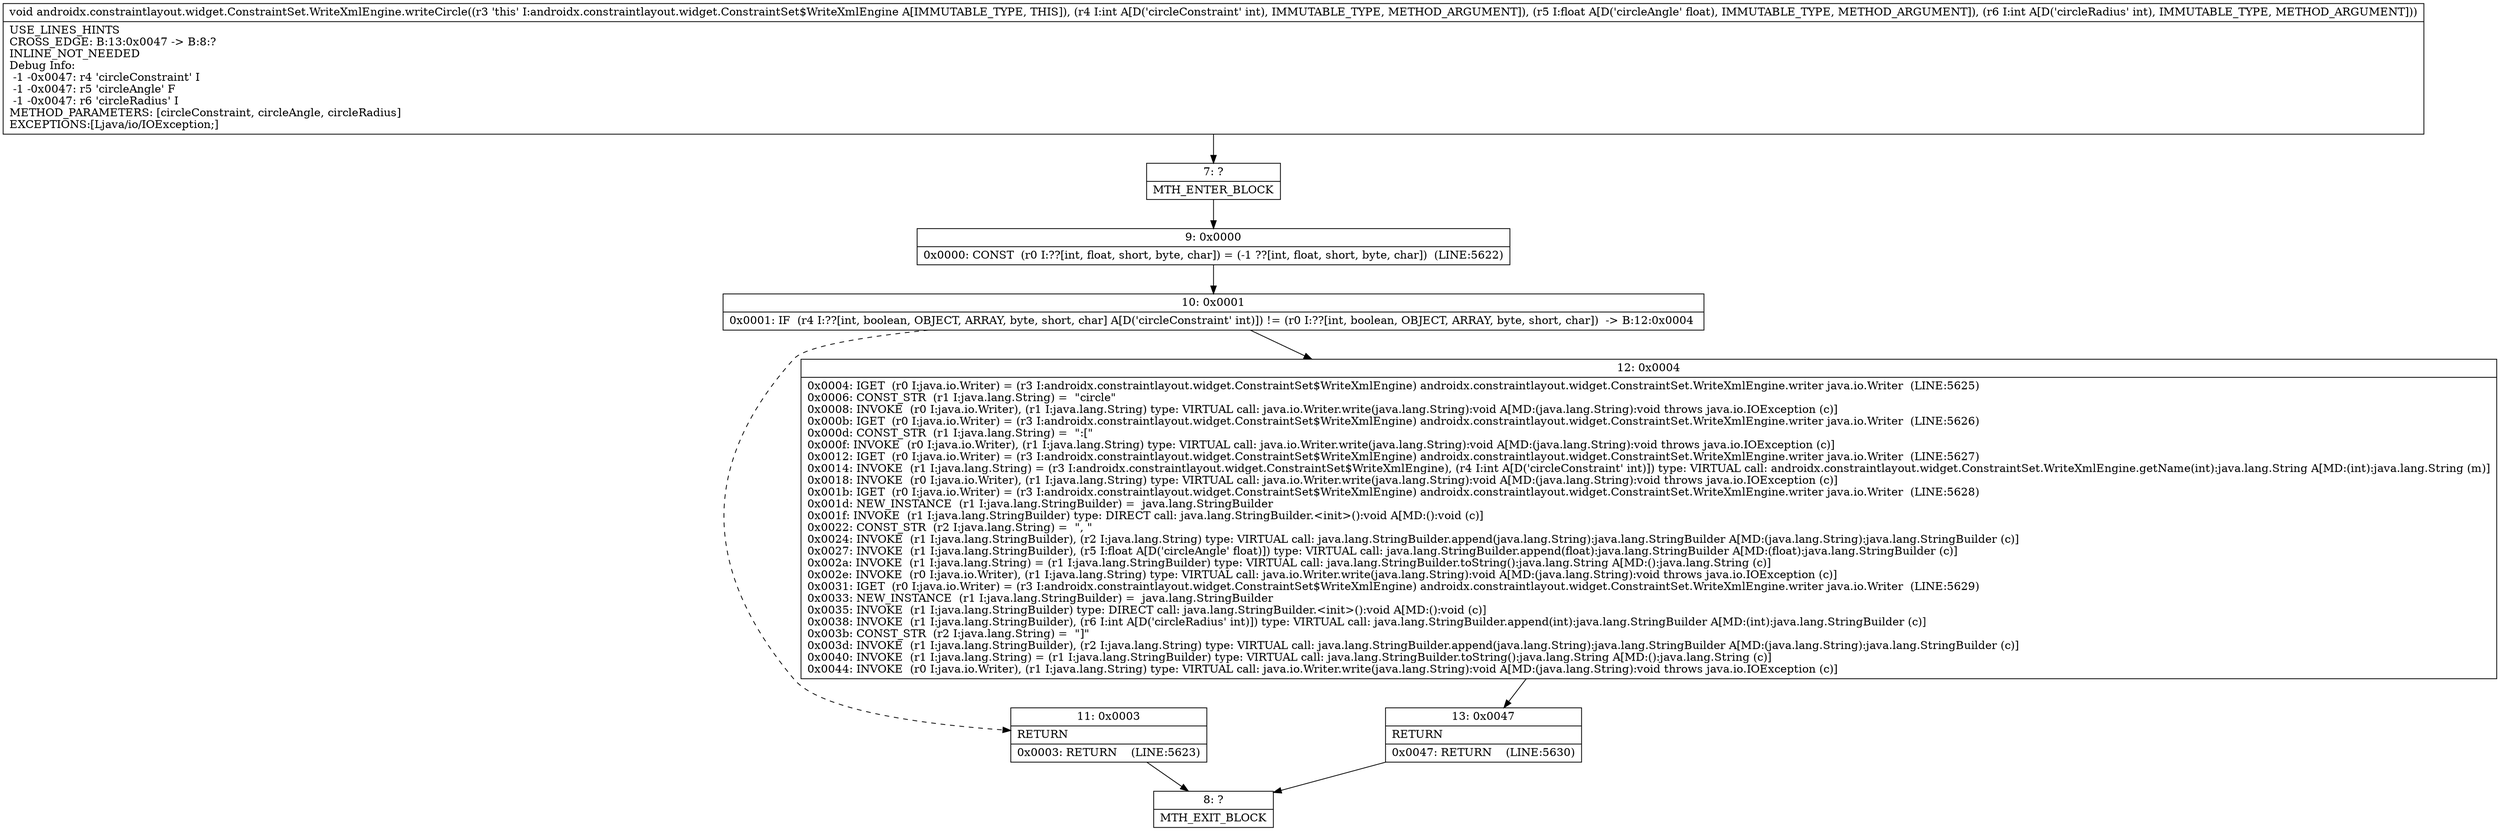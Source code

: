 digraph "CFG forandroidx.constraintlayout.widget.ConstraintSet.WriteXmlEngine.writeCircle(IFI)V" {
Node_7 [shape=record,label="{7\:\ ?|MTH_ENTER_BLOCK\l}"];
Node_9 [shape=record,label="{9\:\ 0x0000|0x0000: CONST  (r0 I:??[int, float, short, byte, char]) = (\-1 ??[int, float, short, byte, char])  (LINE:5622)\l}"];
Node_10 [shape=record,label="{10\:\ 0x0001|0x0001: IF  (r4 I:??[int, boolean, OBJECT, ARRAY, byte, short, char] A[D('circleConstraint' int)]) != (r0 I:??[int, boolean, OBJECT, ARRAY, byte, short, char])  \-\> B:12:0x0004 \l}"];
Node_11 [shape=record,label="{11\:\ 0x0003|RETURN\l|0x0003: RETURN    (LINE:5623)\l}"];
Node_8 [shape=record,label="{8\:\ ?|MTH_EXIT_BLOCK\l}"];
Node_12 [shape=record,label="{12\:\ 0x0004|0x0004: IGET  (r0 I:java.io.Writer) = (r3 I:androidx.constraintlayout.widget.ConstraintSet$WriteXmlEngine) androidx.constraintlayout.widget.ConstraintSet.WriteXmlEngine.writer java.io.Writer  (LINE:5625)\l0x0006: CONST_STR  (r1 I:java.lang.String) =  \"circle\" \l0x0008: INVOKE  (r0 I:java.io.Writer), (r1 I:java.lang.String) type: VIRTUAL call: java.io.Writer.write(java.lang.String):void A[MD:(java.lang.String):void throws java.io.IOException (c)]\l0x000b: IGET  (r0 I:java.io.Writer) = (r3 I:androidx.constraintlayout.widget.ConstraintSet$WriteXmlEngine) androidx.constraintlayout.widget.ConstraintSet.WriteXmlEngine.writer java.io.Writer  (LINE:5626)\l0x000d: CONST_STR  (r1 I:java.lang.String) =  \":[\" \l0x000f: INVOKE  (r0 I:java.io.Writer), (r1 I:java.lang.String) type: VIRTUAL call: java.io.Writer.write(java.lang.String):void A[MD:(java.lang.String):void throws java.io.IOException (c)]\l0x0012: IGET  (r0 I:java.io.Writer) = (r3 I:androidx.constraintlayout.widget.ConstraintSet$WriteXmlEngine) androidx.constraintlayout.widget.ConstraintSet.WriteXmlEngine.writer java.io.Writer  (LINE:5627)\l0x0014: INVOKE  (r1 I:java.lang.String) = (r3 I:androidx.constraintlayout.widget.ConstraintSet$WriteXmlEngine), (r4 I:int A[D('circleConstraint' int)]) type: VIRTUAL call: androidx.constraintlayout.widget.ConstraintSet.WriteXmlEngine.getName(int):java.lang.String A[MD:(int):java.lang.String (m)]\l0x0018: INVOKE  (r0 I:java.io.Writer), (r1 I:java.lang.String) type: VIRTUAL call: java.io.Writer.write(java.lang.String):void A[MD:(java.lang.String):void throws java.io.IOException (c)]\l0x001b: IGET  (r0 I:java.io.Writer) = (r3 I:androidx.constraintlayout.widget.ConstraintSet$WriteXmlEngine) androidx.constraintlayout.widget.ConstraintSet.WriteXmlEngine.writer java.io.Writer  (LINE:5628)\l0x001d: NEW_INSTANCE  (r1 I:java.lang.StringBuilder) =  java.lang.StringBuilder \l0x001f: INVOKE  (r1 I:java.lang.StringBuilder) type: DIRECT call: java.lang.StringBuilder.\<init\>():void A[MD:():void (c)]\l0x0022: CONST_STR  (r2 I:java.lang.String) =  \", \" \l0x0024: INVOKE  (r1 I:java.lang.StringBuilder), (r2 I:java.lang.String) type: VIRTUAL call: java.lang.StringBuilder.append(java.lang.String):java.lang.StringBuilder A[MD:(java.lang.String):java.lang.StringBuilder (c)]\l0x0027: INVOKE  (r1 I:java.lang.StringBuilder), (r5 I:float A[D('circleAngle' float)]) type: VIRTUAL call: java.lang.StringBuilder.append(float):java.lang.StringBuilder A[MD:(float):java.lang.StringBuilder (c)]\l0x002a: INVOKE  (r1 I:java.lang.String) = (r1 I:java.lang.StringBuilder) type: VIRTUAL call: java.lang.StringBuilder.toString():java.lang.String A[MD:():java.lang.String (c)]\l0x002e: INVOKE  (r0 I:java.io.Writer), (r1 I:java.lang.String) type: VIRTUAL call: java.io.Writer.write(java.lang.String):void A[MD:(java.lang.String):void throws java.io.IOException (c)]\l0x0031: IGET  (r0 I:java.io.Writer) = (r3 I:androidx.constraintlayout.widget.ConstraintSet$WriteXmlEngine) androidx.constraintlayout.widget.ConstraintSet.WriteXmlEngine.writer java.io.Writer  (LINE:5629)\l0x0033: NEW_INSTANCE  (r1 I:java.lang.StringBuilder) =  java.lang.StringBuilder \l0x0035: INVOKE  (r1 I:java.lang.StringBuilder) type: DIRECT call: java.lang.StringBuilder.\<init\>():void A[MD:():void (c)]\l0x0038: INVOKE  (r1 I:java.lang.StringBuilder), (r6 I:int A[D('circleRadius' int)]) type: VIRTUAL call: java.lang.StringBuilder.append(int):java.lang.StringBuilder A[MD:(int):java.lang.StringBuilder (c)]\l0x003b: CONST_STR  (r2 I:java.lang.String) =  \"]\" \l0x003d: INVOKE  (r1 I:java.lang.StringBuilder), (r2 I:java.lang.String) type: VIRTUAL call: java.lang.StringBuilder.append(java.lang.String):java.lang.StringBuilder A[MD:(java.lang.String):java.lang.StringBuilder (c)]\l0x0040: INVOKE  (r1 I:java.lang.String) = (r1 I:java.lang.StringBuilder) type: VIRTUAL call: java.lang.StringBuilder.toString():java.lang.String A[MD:():java.lang.String (c)]\l0x0044: INVOKE  (r0 I:java.io.Writer), (r1 I:java.lang.String) type: VIRTUAL call: java.io.Writer.write(java.lang.String):void A[MD:(java.lang.String):void throws java.io.IOException (c)]\l}"];
Node_13 [shape=record,label="{13\:\ 0x0047|RETURN\l|0x0047: RETURN    (LINE:5630)\l}"];
MethodNode[shape=record,label="{void androidx.constraintlayout.widget.ConstraintSet.WriteXmlEngine.writeCircle((r3 'this' I:androidx.constraintlayout.widget.ConstraintSet$WriteXmlEngine A[IMMUTABLE_TYPE, THIS]), (r4 I:int A[D('circleConstraint' int), IMMUTABLE_TYPE, METHOD_ARGUMENT]), (r5 I:float A[D('circleAngle' float), IMMUTABLE_TYPE, METHOD_ARGUMENT]), (r6 I:int A[D('circleRadius' int), IMMUTABLE_TYPE, METHOD_ARGUMENT]))  | USE_LINES_HINTS\lCROSS_EDGE: B:13:0x0047 \-\> B:8:?\lINLINE_NOT_NEEDED\lDebug Info:\l  \-1 \-0x0047: r4 'circleConstraint' I\l  \-1 \-0x0047: r5 'circleAngle' F\l  \-1 \-0x0047: r6 'circleRadius' I\lMETHOD_PARAMETERS: [circleConstraint, circleAngle, circleRadius]\lEXCEPTIONS:[Ljava\/io\/IOException;]\l}"];
MethodNode -> Node_7;Node_7 -> Node_9;
Node_9 -> Node_10;
Node_10 -> Node_11[style=dashed];
Node_10 -> Node_12;
Node_11 -> Node_8;
Node_12 -> Node_13;
Node_13 -> Node_8;
}

